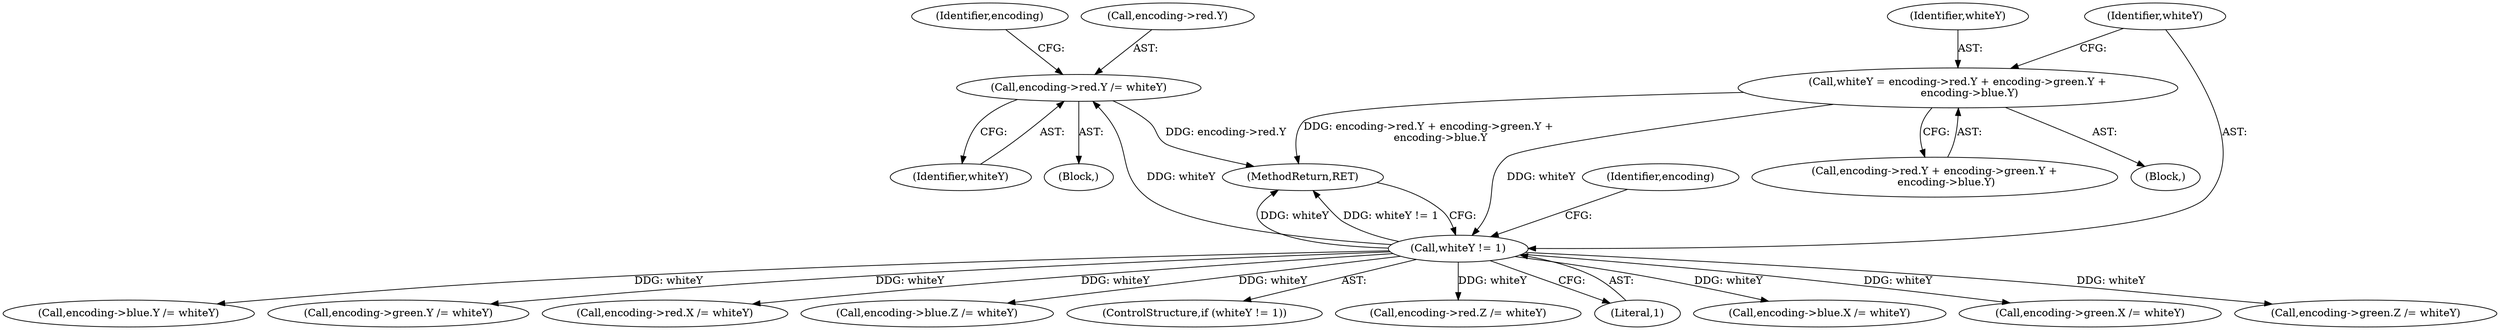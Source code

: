 digraph "1_Android_9d4853418ab2f754c2b63e091c29c5529b8b86ca_107@pointer" {
"1000135" [label="(Call,encoding->red.Y /= whiteY)"];
"1000124" [label="(Call,whiteY != 1)"];
"1000104" [label="(Call,whiteY = encoding->red.Y + encoding->green.Y +\n       encoding->blue.Y)"];
"1000124" [label="(Call,whiteY != 1)"];
"1000177" [label="(Call,encoding->blue.Y /= whiteY)"];
"1000156" [label="(Call,encoding->green.Y /= whiteY)"];
"1000128" [label="(Call,encoding->red.X /= whiteY)"];
"1000141" [label="(Identifier,whiteY)"];
"1000184" [label="(Call,encoding->blue.Z /= whiteY)"];
"1000123" [label="(ControlStructure,if (whiteY != 1))"];
"1000125" [label="(Identifier,whiteY)"];
"1000191" [label="(MethodReturn,RET)"];
"1000142" [label="(Call,encoding->red.Z /= whiteY)"];
"1000105" [label="(Identifier,whiteY)"];
"1000145" [label="(Identifier,encoding)"];
"1000127" [label="(Block,)"];
"1000126" [label="(Literal,1)"];
"1000135" [label="(Call,encoding->red.Y /= whiteY)"];
"1000170" [label="(Call,encoding->blue.X /= whiteY)"];
"1000106" [label="(Call,encoding->red.Y + encoding->green.Y +\n       encoding->blue.Y)"];
"1000149" [label="(Call,encoding->green.X /= whiteY)"];
"1000163" [label="(Call,encoding->green.Z /= whiteY)"];
"1000102" [label="(Block,)"];
"1000131" [label="(Identifier,encoding)"];
"1000104" [label="(Call,whiteY = encoding->red.Y + encoding->green.Y +\n       encoding->blue.Y)"];
"1000136" [label="(Call,encoding->red.Y)"];
"1000135" -> "1000127"  [label="AST: "];
"1000135" -> "1000141"  [label="CFG: "];
"1000136" -> "1000135"  [label="AST: "];
"1000141" -> "1000135"  [label="AST: "];
"1000145" -> "1000135"  [label="CFG: "];
"1000135" -> "1000191"  [label="DDG: encoding->red.Y"];
"1000124" -> "1000135"  [label="DDG: whiteY"];
"1000124" -> "1000123"  [label="AST: "];
"1000124" -> "1000126"  [label="CFG: "];
"1000125" -> "1000124"  [label="AST: "];
"1000126" -> "1000124"  [label="AST: "];
"1000131" -> "1000124"  [label="CFG: "];
"1000191" -> "1000124"  [label="CFG: "];
"1000124" -> "1000191"  [label="DDG: whiteY"];
"1000124" -> "1000191"  [label="DDG: whiteY != 1"];
"1000104" -> "1000124"  [label="DDG: whiteY"];
"1000124" -> "1000128"  [label="DDG: whiteY"];
"1000124" -> "1000142"  [label="DDG: whiteY"];
"1000124" -> "1000149"  [label="DDG: whiteY"];
"1000124" -> "1000156"  [label="DDG: whiteY"];
"1000124" -> "1000163"  [label="DDG: whiteY"];
"1000124" -> "1000170"  [label="DDG: whiteY"];
"1000124" -> "1000177"  [label="DDG: whiteY"];
"1000124" -> "1000184"  [label="DDG: whiteY"];
"1000104" -> "1000102"  [label="AST: "];
"1000104" -> "1000106"  [label="CFG: "];
"1000105" -> "1000104"  [label="AST: "];
"1000106" -> "1000104"  [label="AST: "];
"1000125" -> "1000104"  [label="CFG: "];
"1000104" -> "1000191"  [label="DDG: encoding->red.Y + encoding->green.Y +\n       encoding->blue.Y"];
}
